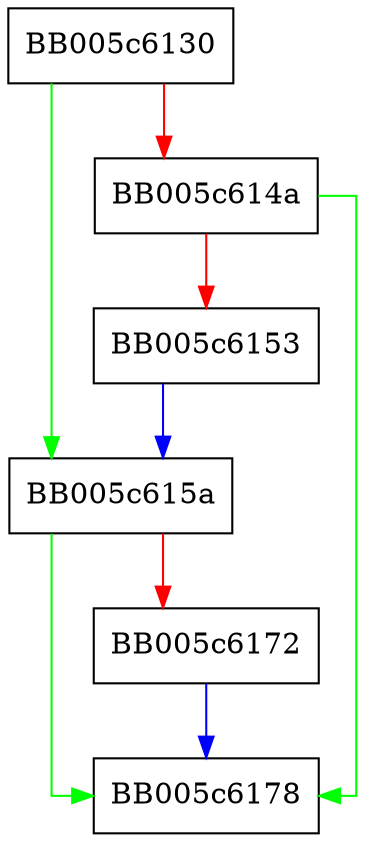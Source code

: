 digraph EVP_RAND_CTX_get_params {
  node [shape="box"];
  graph [splines=ortho];
  BB005c6130 -> BB005c615a [color="green"];
  BB005c6130 -> BB005c614a [color="red"];
  BB005c614a -> BB005c6178 [color="green"];
  BB005c614a -> BB005c6153 [color="red"];
  BB005c6153 -> BB005c615a [color="blue"];
  BB005c615a -> BB005c6178 [color="green"];
  BB005c615a -> BB005c6172 [color="red"];
  BB005c6172 -> BB005c6178 [color="blue"];
}